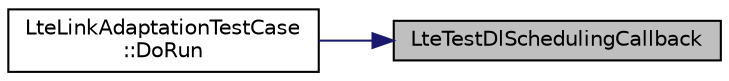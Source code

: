 digraph "LteTestDlSchedulingCallback"
{
 // LATEX_PDF_SIZE
  edge [fontname="Helvetica",fontsize="10",labelfontname="Helvetica",labelfontsize="10"];
  node [fontname="Helvetica",fontsize="10",shape=record];
  rankdir="RL";
  Node1 [label="LteTestDlSchedulingCallback",height=0.2,width=0.4,color="black", fillcolor="grey75", style="filled", fontcolor="black",tooltip="Test 1.3 Link Adaptation."];
  Node1 -> Node2 [dir="back",color="midnightblue",fontsize="10",style="solid",fontname="Helvetica"];
  Node2 [label="LteLinkAdaptationTestCase\l::DoRun",height=0.2,width=0.4,color="black", fillcolor="white", style="filled",URL="$class_lte_link_adaptation_test_case.html#a2310163be7e860827f18fce7fd100649",tooltip="Implementation to actually run this TestCase."];
}

